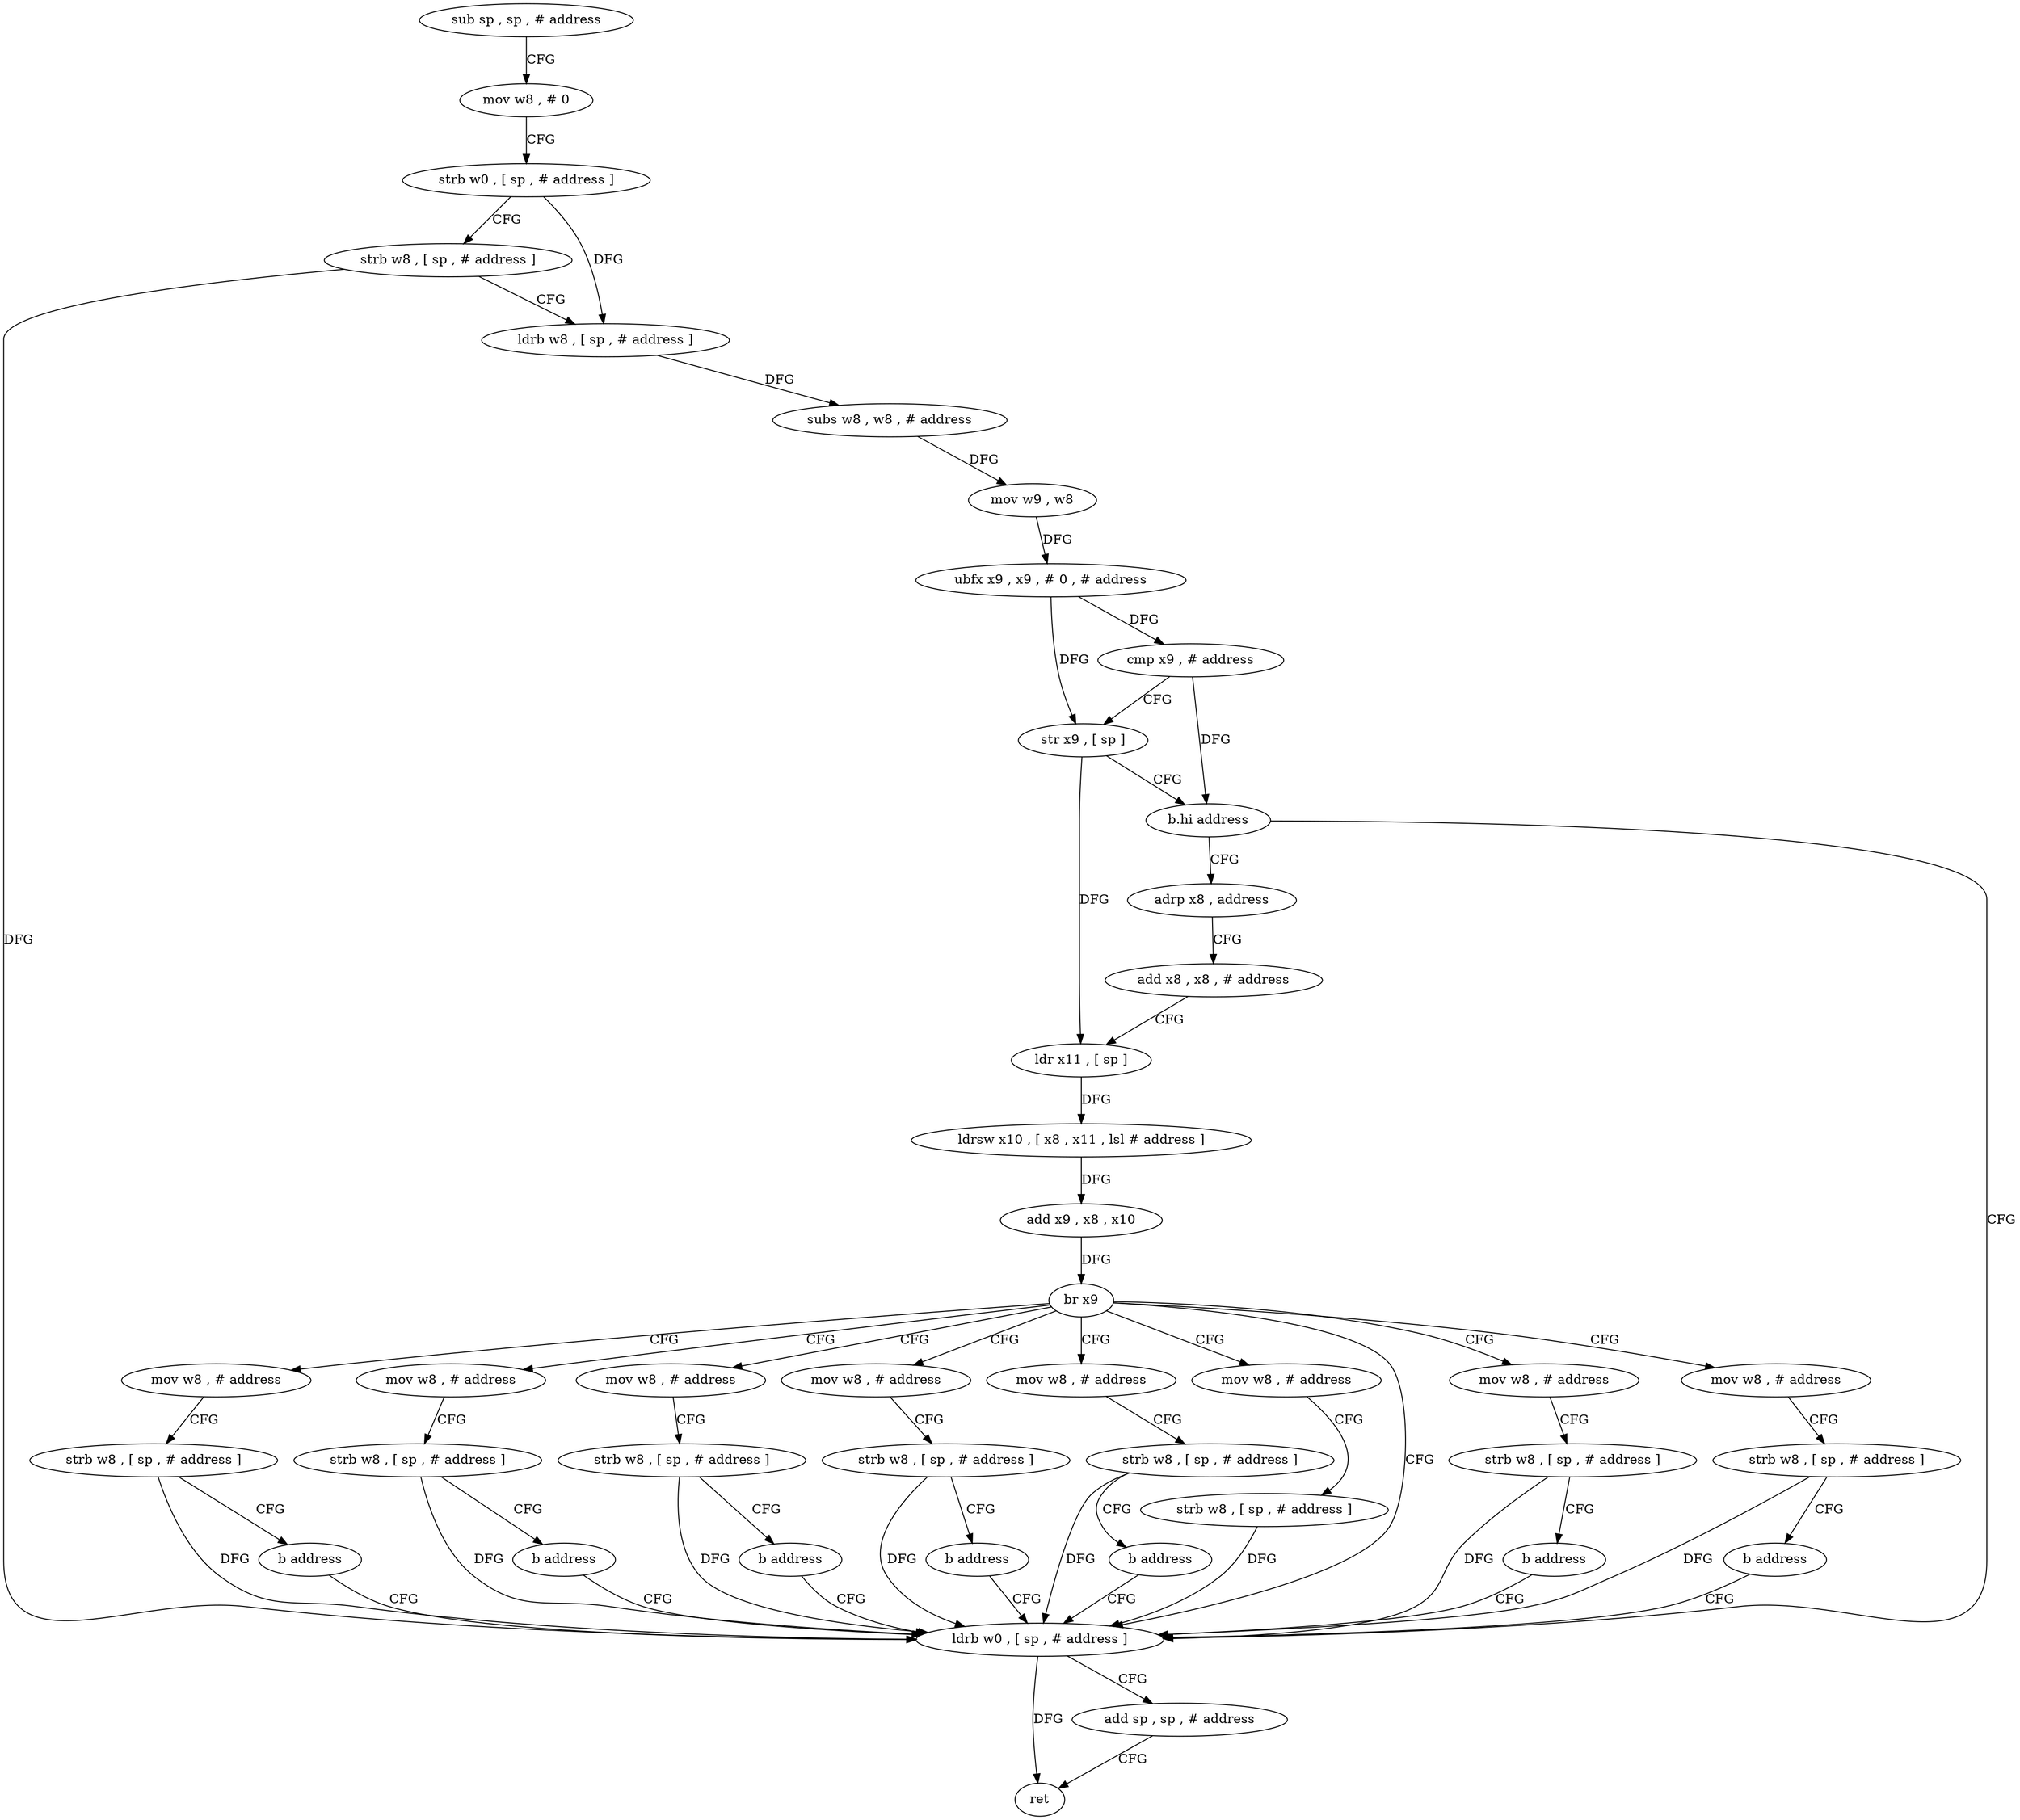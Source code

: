 digraph "func" {
"4256760" [label = "sub sp , sp , # address" ]
"4256764" [label = "mov w8 , # 0" ]
"4256768" [label = "strb w0 , [ sp , # address ]" ]
"4256772" [label = "strb w8 , [ sp , # address ]" ]
"4256776" [label = "ldrb w8 , [ sp , # address ]" ]
"4256780" [label = "subs w8 , w8 , # address" ]
"4256784" [label = "mov w9 , w8" ]
"4256788" [label = "ubfx x9 , x9 , # 0 , # address" ]
"4256792" [label = "cmp x9 , # address" ]
"4256796" [label = "str x9 , [ sp ]" ]
"4256800" [label = "b.hi address" ]
"4256920" [label = "ldrb w0 , [ sp , # address ]" ]
"4256804" [label = "adrp x8 , address" ]
"4256924" [label = "add sp , sp , # address" ]
"4256928" [label = "ret" ]
"4256808" [label = "add x8 , x8 , # address" ]
"4256812" [label = "ldr x11 , [ sp ]" ]
"4256816" [label = "ldrsw x10 , [ x8 , x11 , lsl # address ]" ]
"4256820" [label = "add x9 , x8 , x10" ]
"4256824" [label = "br x9" ]
"4256828" [label = "mov w8 , # address" ]
"4256840" [label = "mov w8 , # address" ]
"4256852" [label = "mov w8 , # address" ]
"4256864" [label = "mov w8 , # address" ]
"4256876" [label = "mov w8 , # address" ]
"4256888" [label = "mov w8 , # address" ]
"4256900" [label = "mov w8 , # address" ]
"4256912" [label = "mov w8 , # address" ]
"4256832" [label = "strb w8 , [ sp , # address ]" ]
"4256836" [label = "b address" ]
"4256844" [label = "strb w8 , [ sp , # address ]" ]
"4256848" [label = "b address" ]
"4256856" [label = "strb w8 , [ sp , # address ]" ]
"4256860" [label = "b address" ]
"4256868" [label = "strb w8 , [ sp , # address ]" ]
"4256872" [label = "b address" ]
"4256880" [label = "strb w8 , [ sp , # address ]" ]
"4256884" [label = "b address" ]
"4256892" [label = "strb w8 , [ sp , # address ]" ]
"4256896" [label = "b address" ]
"4256904" [label = "strb w8 , [ sp , # address ]" ]
"4256908" [label = "b address" ]
"4256916" [label = "strb w8 , [ sp , # address ]" ]
"4256760" -> "4256764" [ label = "CFG" ]
"4256764" -> "4256768" [ label = "CFG" ]
"4256768" -> "4256772" [ label = "CFG" ]
"4256768" -> "4256776" [ label = "DFG" ]
"4256772" -> "4256776" [ label = "CFG" ]
"4256772" -> "4256920" [ label = "DFG" ]
"4256776" -> "4256780" [ label = "DFG" ]
"4256780" -> "4256784" [ label = "DFG" ]
"4256784" -> "4256788" [ label = "DFG" ]
"4256788" -> "4256792" [ label = "DFG" ]
"4256788" -> "4256796" [ label = "DFG" ]
"4256792" -> "4256796" [ label = "CFG" ]
"4256792" -> "4256800" [ label = "DFG" ]
"4256796" -> "4256800" [ label = "CFG" ]
"4256796" -> "4256812" [ label = "DFG" ]
"4256800" -> "4256920" [ label = "CFG" ]
"4256800" -> "4256804" [ label = "CFG" ]
"4256920" -> "4256924" [ label = "CFG" ]
"4256920" -> "4256928" [ label = "DFG" ]
"4256804" -> "4256808" [ label = "CFG" ]
"4256924" -> "4256928" [ label = "CFG" ]
"4256808" -> "4256812" [ label = "CFG" ]
"4256812" -> "4256816" [ label = "DFG" ]
"4256816" -> "4256820" [ label = "DFG" ]
"4256820" -> "4256824" [ label = "DFG" ]
"4256824" -> "4256828" [ label = "CFG" ]
"4256824" -> "4256840" [ label = "CFG" ]
"4256824" -> "4256852" [ label = "CFG" ]
"4256824" -> "4256864" [ label = "CFG" ]
"4256824" -> "4256876" [ label = "CFG" ]
"4256824" -> "4256888" [ label = "CFG" ]
"4256824" -> "4256900" [ label = "CFG" ]
"4256824" -> "4256912" [ label = "CFG" ]
"4256824" -> "4256920" [ label = "CFG" ]
"4256828" -> "4256832" [ label = "CFG" ]
"4256840" -> "4256844" [ label = "CFG" ]
"4256852" -> "4256856" [ label = "CFG" ]
"4256864" -> "4256868" [ label = "CFG" ]
"4256876" -> "4256880" [ label = "CFG" ]
"4256888" -> "4256892" [ label = "CFG" ]
"4256900" -> "4256904" [ label = "CFG" ]
"4256912" -> "4256916" [ label = "CFG" ]
"4256832" -> "4256836" [ label = "CFG" ]
"4256832" -> "4256920" [ label = "DFG" ]
"4256836" -> "4256920" [ label = "CFG" ]
"4256844" -> "4256848" [ label = "CFG" ]
"4256844" -> "4256920" [ label = "DFG" ]
"4256848" -> "4256920" [ label = "CFG" ]
"4256856" -> "4256860" [ label = "CFG" ]
"4256856" -> "4256920" [ label = "DFG" ]
"4256860" -> "4256920" [ label = "CFG" ]
"4256868" -> "4256872" [ label = "CFG" ]
"4256868" -> "4256920" [ label = "DFG" ]
"4256872" -> "4256920" [ label = "CFG" ]
"4256880" -> "4256884" [ label = "CFG" ]
"4256880" -> "4256920" [ label = "DFG" ]
"4256884" -> "4256920" [ label = "CFG" ]
"4256892" -> "4256896" [ label = "CFG" ]
"4256892" -> "4256920" [ label = "DFG" ]
"4256896" -> "4256920" [ label = "CFG" ]
"4256904" -> "4256908" [ label = "CFG" ]
"4256904" -> "4256920" [ label = "DFG" ]
"4256908" -> "4256920" [ label = "CFG" ]
"4256916" -> "4256920" [ label = "DFG" ]
}
